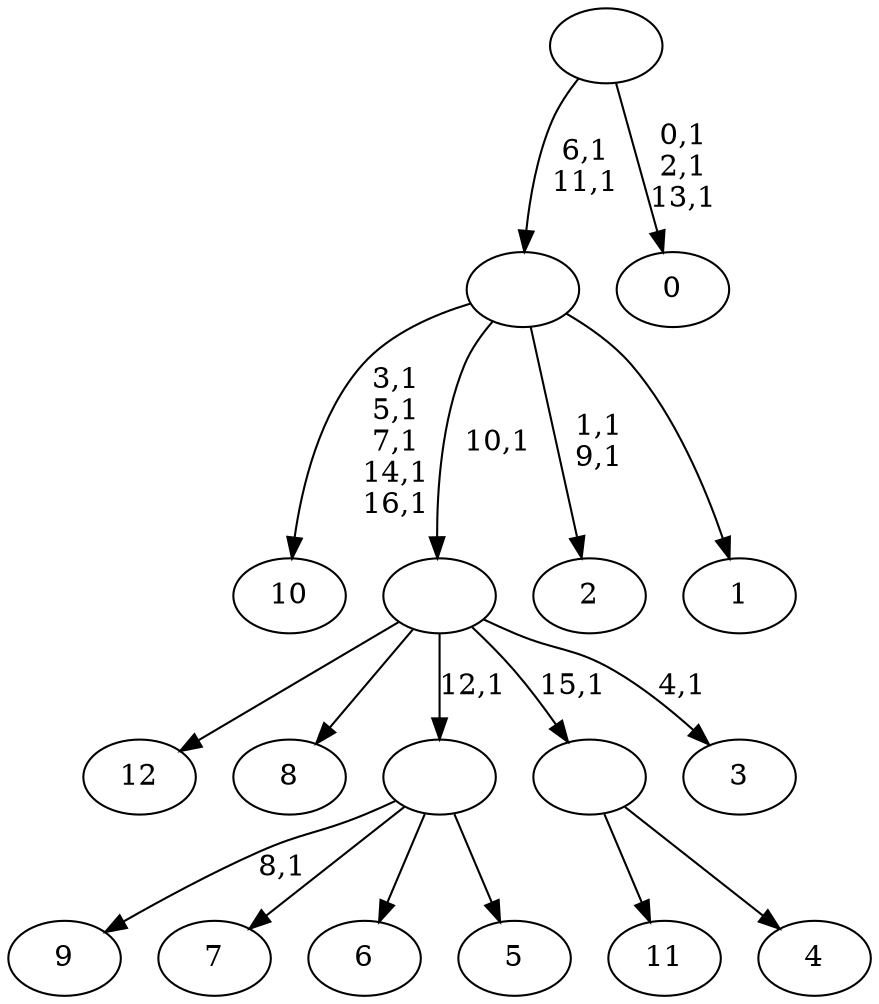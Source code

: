 digraph T {
	30 [label="12"]
	29 [label="11"]
	28 [label="10"]
	22 [label="9"]
	20 [label="8"]
	19 [label="7"]
	18 [label="6"]
	17 [label="5"]
	16 [label=""]
	15 [label="4"]
	14 [label=""]
	13 [label="3"]
	11 [label=""]
	10 [label="2"]
	7 [label="1"]
	6 [label=""]
	4 [label="0"]
	0 [label=""]
	16 -> 22 [label="8,1"]
	16 -> 19 [label=""]
	16 -> 18 [label=""]
	16 -> 17 [label=""]
	14 -> 29 [label=""]
	14 -> 15 [label=""]
	11 -> 13 [label="4,1"]
	11 -> 30 [label=""]
	11 -> 20 [label=""]
	11 -> 16 [label="12,1"]
	11 -> 14 [label="15,1"]
	6 -> 10 [label="1,1\n9,1"]
	6 -> 28 [label="3,1\n5,1\n7,1\n14,1\n16,1"]
	6 -> 11 [label="10,1"]
	6 -> 7 [label=""]
	0 -> 4 [label="0,1\n2,1\n13,1"]
	0 -> 6 [label="6,1\n11,1"]
}
